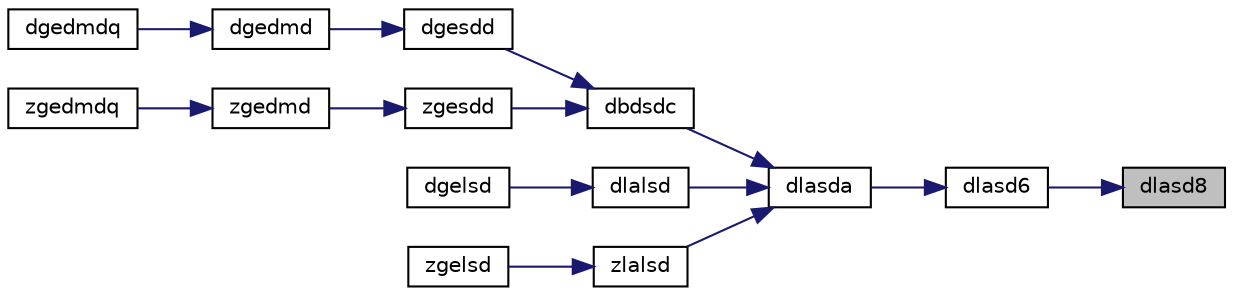 digraph "dlasd8"
{
 // LATEX_PDF_SIZE
  edge [fontname="Helvetica",fontsize="10",labelfontname="Helvetica",labelfontsize="10"];
  node [fontname="Helvetica",fontsize="10",shape=record];
  rankdir="RL";
  Node1 [label="dlasd8",height=0.2,width=0.4,color="black", fillcolor="grey75", style="filled", fontcolor="black",tooltip="DLASD8 finds the square roots of the roots of the secular equation, and stores, for each element in D..."];
  Node1 -> Node2 [dir="back",color="midnightblue",fontsize="10",style="solid",fontname="Helvetica"];
  Node2 [label="dlasd6",height=0.2,width=0.4,color="black", fillcolor="white", style="filled",URL="$dlasd6_8f.html#a0e070b3e60c4a799927b934a17031fba",tooltip="DLASD6 computes the SVD of an updated upper bidiagonal matrix obtained by merging two smaller ones by..."];
  Node2 -> Node3 [dir="back",color="midnightblue",fontsize="10",style="solid",fontname="Helvetica"];
  Node3 [label="dlasda",height=0.2,width=0.4,color="black", fillcolor="white", style="filled",URL="$dlasda_8f.html#af8abcba620b2d5a1321889fd86cb3f12",tooltip="DLASDA computes the singular value decomposition (SVD) of a real upper bidiagonal matrix with diagona..."];
  Node3 -> Node4 [dir="back",color="midnightblue",fontsize="10",style="solid",fontname="Helvetica"];
  Node4 [label="dbdsdc",height=0.2,width=0.4,color="black", fillcolor="white", style="filled",URL="$dbdsdc_8f.html#a6465b3e8d562f4a16409308939a46a3f",tooltip="DBDSDC"];
  Node4 -> Node5 [dir="back",color="midnightblue",fontsize="10",style="solid",fontname="Helvetica"];
  Node5 [label="dgesdd",height=0.2,width=0.4,color="black", fillcolor="white", style="filled",URL="$dgesdd_8f.html#ad8e0f1c83a78d3d4858eaaa88a1c5ab1",tooltip="DGESDD"];
  Node5 -> Node6 [dir="back",color="midnightblue",fontsize="10",style="solid",fontname="Helvetica"];
  Node6 [label="dgedmd",height=0.2,width=0.4,color="black", fillcolor="white", style="filled",URL="$dgedmd_8f90.html#a873ebfba3e94c6200e9f6da79644abb1",tooltip="DGEDMD computes the Dynamic Mode Decomposition (DMD) for a pair of data snapshot matrices."];
  Node6 -> Node7 [dir="back",color="midnightblue",fontsize="10",style="solid",fontname="Helvetica"];
  Node7 [label="dgedmdq",height=0.2,width=0.4,color="black", fillcolor="white", style="filled",URL="$dgedmdq_8f90.html#a6c9d2f77b73a03970b6e05984167644f",tooltip="DGEDMDQ computes the Dynamic Mode Decomposition (DMD) for a pair of data snapshot matrices."];
  Node4 -> Node8 [dir="back",color="midnightblue",fontsize="10",style="solid",fontname="Helvetica"];
  Node8 [label="zgesdd",height=0.2,width=0.4,color="black", fillcolor="white", style="filled",URL="$zgesdd_8f.html#accb06ed106ce18814ad7069dcb43aa27",tooltip="ZGESDD"];
  Node8 -> Node9 [dir="back",color="midnightblue",fontsize="10",style="solid",fontname="Helvetica"];
  Node9 [label="zgedmd",height=0.2,width=0.4,color="black", fillcolor="white", style="filled",URL="$zgedmd_8f90.html#a09cef60be58f076072bb592bd1223dec",tooltip="ZGEDMD computes the Dynamic Mode Decomposition (DMD) for a pair of data snapshot matrices."];
  Node9 -> Node10 [dir="back",color="midnightblue",fontsize="10",style="solid",fontname="Helvetica"];
  Node10 [label="zgedmdq",height=0.2,width=0.4,color="black", fillcolor="white", style="filled",URL="$zgedmdq_8f90.html#a2ed954e87a52cfdd0bf0d61a1ff43e16",tooltip="ZGEDMDQ computes the Dynamic Mode Decomposition (DMD) for a pair of data snapshot matrices."];
  Node3 -> Node11 [dir="back",color="midnightblue",fontsize="10",style="solid",fontname="Helvetica"];
  Node11 [label="dlalsd",height=0.2,width=0.4,color="black", fillcolor="white", style="filled",URL="$dlalsd_8f.html#ad9672df73e817eee614a97daea1341b0",tooltip="DLALSD uses the singular value decomposition of A to solve the least squares problem."];
  Node11 -> Node12 [dir="back",color="midnightblue",fontsize="10",style="solid",fontname="Helvetica"];
  Node12 [label="dgelsd",height=0.2,width=0.4,color="black", fillcolor="white", style="filled",URL="$dgelsd_8f.html#a94bd4a63a6dacf523e25ff617719f752",tooltip="DGELSD computes the minimum-norm solution to a linear least squares problem for GE matrices"];
  Node3 -> Node13 [dir="back",color="midnightblue",fontsize="10",style="solid",fontname="Helvetica"];
  Node13 [label="zlalsd",height=0.2,width=0.4,color="black", fillcolor="white", style="filled",URL="$zlalsd_8f.html#a469113fb08a70d0fa24940f949a04d6c",tooltip="ZLALSD uses the singular value decomposition of A to solve the least squares problem."];
  Node13 -> Node14 [dir="back",color="midnightblue",fontsize="10",style="solid",fontname="Helvetica"];
  Node14 [label="zgelsd",height=0.2,width=0.4,color="black", fillcolor="white", style="filled",URL="$zgelsd_8f.html#ae06e94cada1d406119efa6251a4eb308",tooltip="ZGELSD computes the minimum-norm solution to a linear least squares problem for GE matrices"];
}
